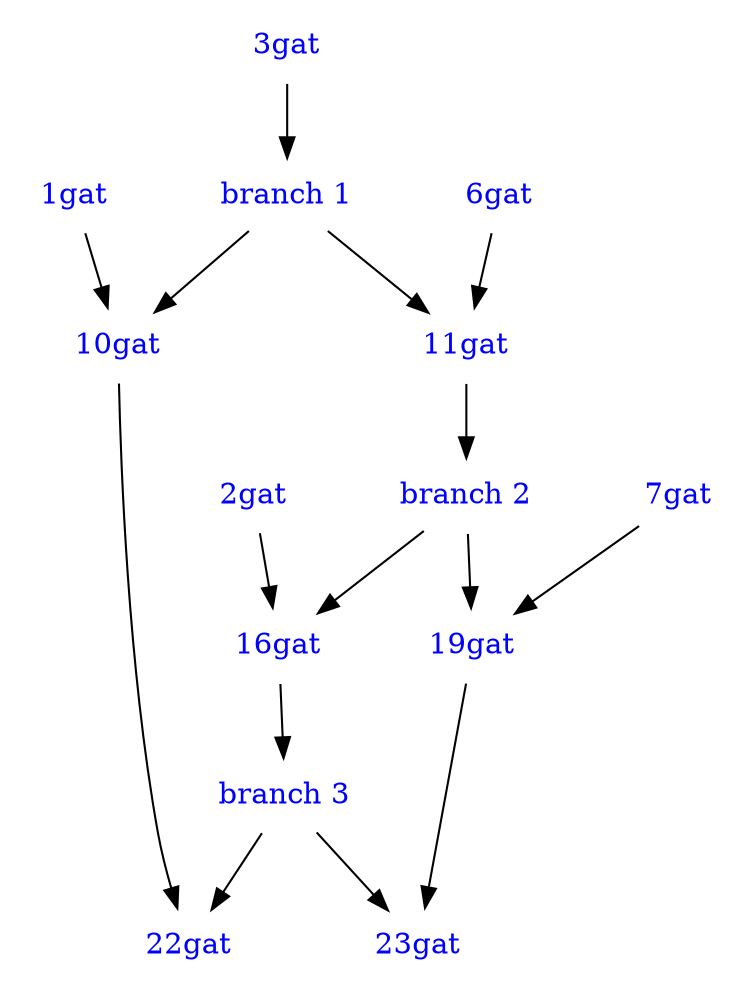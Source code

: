 digraph Netlist { 
"1gat" [color="white" fontcolor = blue];
"branch 1" [color="white" fontcolor = blue];
"6gat" [color="white" fontcolor = blue];
"16gat" [image="NAND.gif" color="white" fontcolor = blue];
"23gat" [image="NAND.gif" color="white" fontcolor = blue];
"10gat" [image="NAND.gif" color="white" fontcolor = blue];
"branch 2" [color="white" fontcolor = blue];
"22gat" [image="NAND.gif" color="white" fontcolor = blue];
"3gat" [color="white" fontcolor = blue];
"7gat" [color="white" fontcolor = blue];
"11gat" [image="NAND.gif" color="white" fontcolor = blue];
"branch 3" [color="white" fontcolor = blue];
"2gat" [color="white" fontcolor = blue];
"19gat" [image="NAND.gif" color="white" fontcolor = blue];
"branch 1" -> "11gat";
"branch 2" -> "19gat";
"branch 1" -> "10gat";
"16gat" -> "branch 3";
"2gat" -> "16gat";
"19gat" -> "23gat";
"branch 2" -> "16gat";
"1gat" -> "10gat";
"branch 3" -> "22gat";
"10gat" -> "22gat";
"7gat" -> "19gat";
"6gat" -> "11gat";
"11gat" -> "branch 2";
"branch 3" -> "23gat";
"3gat" -> "branch 1";
} 
